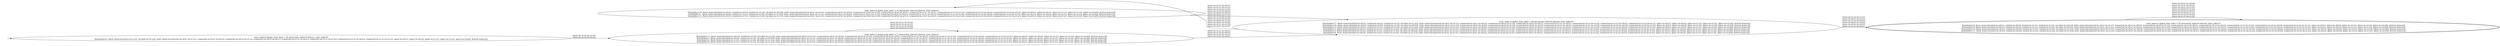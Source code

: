 digraph {
rankdir="LR"
s0[label="state_index=0 global_state_index = 26 abstraction_index=9 abstract_state_index=0
State(index=0, fluent atoms=[(visited loc-x1-y2), (at-robot loc-x1-y2)], static atoms=[(connected loc-x0-y1 loc-x1-y1), (connected loc-x0-y1 loc-x0-y2), (connected loc-x0-y2 loc-x1-y2), (connected loc-x0-y2 loc-x0-y1), (connected loc-x1-y1 loc-x0-y1), (connected loc-x1-y1 loc-x1-y2), (connected loc-x1-y2 loc-x0-y2), (connected loc-x1-y2 loc-x1-y1), (place loc-x0-y1), (place loc-x0-y2), (place loc-x1-y1), (place loc-x1-y2), (place loc-x2-y0)], derived atoms=[])
"]
s1[label="state_index=1 global_state_index = 27 abstraction_index=9 abstract_state_index=1
State(index=15, fluent atoms=[(visited loc-x0-y2), (visited loc-x1-y2), (at-robot loc-x1-y2)], static atoms=[(connected loc-x0-y1 loc-x1-y1), (connected loc-x0-y1 loc-x0-y2), (connected loc-x0-y2 loc-x1-y2), (connected loc-x0-y2 loc-x0-y1), (connected loc-x1-y1 loc-x0-y1), (connected loc-x1-y1 loc-x1-y2), (connected loc-x1-y2 loc-x0-y2), (connected loc-x1-y2 loc-x1-y1), (place loc-x0-y1), (place loc-x0-y2), (place loc-x1-y1), (place loc-x1-y2), (place loc-x2-y0)], derived atoms=[])
State(index=1, fluent atoms=[(visited loc-x0-y2), (visited loc-x1-y2), (at-robot loc-x0-y2)], static atoms=[(connected loc-x0-y1 loc-x1-y1), (connected loc-x0-y1 loc-x0-y2), (connected loc-x0-y2 loc-x1-y2), (connected loc-x0-y2 loc-x0-y1), (connected loc-x1-y1 loc-x0-y1), (connected loc-x1-y1 loc-x1-y2), (connected loc-x1-y2 loc-x0-y2), (connected loc-x1-y2 loc-x1-y1), (place loc-x0-y1), (place loc-x0-y2), (place loc-x1-y1), (place loc-x1-y2), (place loc-x2-y0)], derived atoms=[])
State(index=2, fluent atoms=[(visited loc-x1-y1), (visited loc-x1-y2), (at-robot loc-x1-y1)], static atoms=[(connected loc-x0-y1 loc-x1-y1), (connected loc-x0-y1 loc-x0-y2), (connected loc-x0-y2 loc-x1-y2), (connected loc-x0-y2 loc-x0-y1), (connected loc-x1-y1 loc-x0-y1), (connected loc-x1-y1 loc-x1-y2), (connected loc-x1-y2 loc-x0-y2), (connected loc-x1-y2 loc-x1-y1), (place loc-x0-y1), (place loc-x0-y2), (place loc-x1-y1), (place loc-x1-y2), (place loc-x2-y0)], derived atoms=[])
State(index=4, fluent atoms=[(visited loc-x1-y1), (visited loc-x1-y2), (at-robot loc-x1-y2)], static atoms=[(connected loc-x0-y1 loc-x1-y1), (connected loc-x0-y1 loc-x0-y2), (connected loc-x0-y2 loc-x1-y2), (connected loc-x0-y2 loc-x0-y1), (connected loc-x1-y1 loc-x0-y1), (connected loc-x1-y1 loc-x1-y2), (connected loc-x1-y2 loc-x0-y2), (connected loc-x1-y2 loc-x1-y1), (place loc-x0-y1), (place loc-x0-y2), (place loc-x1-y1), (place loc-x1-y2), (place loc-x2-y0)], derived atoms=[])
"]
s2[label="state_index=2 global_state_index = 28 abstraction_index=9 abstract_state_index=2
State(index=17, fluent atoms=[(visited loc-x0-y1), (visited loc-x0-y2), (visited loc-x1-y2), (at-robot loc-x1-y2)], static atoms=[(connected loc-x0-y1 loc-x1-y1), (connected loc-x0-y1 loc-x0-y2), (connected loc-x0-y2 loc-x1-y2), (connected loc-x0-y2 loc-x0-y1), (connected loc-x1-y1 loc-x0-y1), (connected loc-x1-y1 loc-x1-y2), (connected loc-x1-y2 loc-x0-y2), (connected loc-x1-y2 loc-x1-y1), (place loc-x0-y1), (place loc-x0-y2), (place loc-x1-y1), (place loc-x1-y2), (place loc-x2-y0)], derived atoms=[])
State(index=14, fluent atoms=[(visited loc-x0-y1), (visited loc-x0-y2), (visited loc-x1-y2), (at-robot loc-x0-y1)], static atoms=[(connected loc-x0-y1 loc-x1-y1), (connected loc-x0-y1 loc-x0-y2), (connected loc-x0-y2 loc-x1-y2), (connected loc-x0-y2 loc-x0-y1), (connected loc-x1-y1 loc-x0-y1), (connected loc-x1-y1 loc-x1-y2), (connected loc-x1-y2 loc-x0-y2), (connected loc-x1-y2 loc-x1-y1), (place loc-x0-y1), (place loc-x0-y2), (place loc-x1-y1), (place loc-x1-y2), (place loc-x2-y0)], derived atoms=[])
State(index=13, fluent atoms=[(visited loc-x0-y1), (visited loc-x1-y1), (visited loc-x1-y2), (at-robot loc-x1-y2)], static atoms=[(connected loc-x0-y1 loc-x1-y1), (connected loc-x0-y1 loc-x0-y2), (connected loc-x0-y2 loc-x1-y2), (connected loc-x0-y2 loc-x0-y1), (connected loc-x1-y1 loc-x0-y1), (connected loc-x1-y1 loc-x1-y2), (connected loc-x1-y2 loc-x0-y2), (connected loc-x1-y2 loc-x1-y1), (place loc-x0-y1), (place loc-x0-y2), (place loc-x1-y1), (place loc-x1-y2), (place loc-x2-y0)], derived atoms=[])
State(index=3, fluent atoms=[(visited loc-x0-y1), (visited loc-x1-y1), (visited loc-x1-y2), (at-robot loc-x0-y1)], static atoms=[(connected loc-x0-y1 loc-x1-y1), (connected loc-x0-y1 loc-x0-y2), (connected loc-x0-y2 loc-x1-y2), (connected loc-x0-y2 loc-x0-y1), (connected loc-x1-y1 loc-x0-y1), (connected loc-x1-y1 loc-x1-y2), (connected loc-x1-y2 loc-x0-y2), (connected loc-x1-y2 loc-x1-y1), (place loc-x0-y1), (place loc-x0-y2), (place loc-x1-y1), (place loc-x1-y2), (place loc-x2-y0)], derived atoms=[])
State(index=5, fluent atoms=[(visited loc-x0-y2), (visited loc-x1-y1), (visited loc-x1-y2), (at-robot loc-x0-y2)], static atoms=[(connected loc-x0-y1 loc-x1-y1), (connected loc-x0-y1 loc-x0-y2), (connected loc-x0-y2 loc-x1-y2), (connected loc-x0-y2 loc-x0-y1), (connected loc-x1-y1 loc-x0-y1), (connected loc-x1-y1 loc-x1-y2), (connected loc-x1-y2 loc-x0-y2), (connected loc-x1-y2 loc-x1-y1), (place loc-x0-y1), (place loc-x0-y2), (place loc-x1-y1), (place loc-x1-y2), (place loc-x2-y0)], derived atoms=[])
State(index=8, fluent atoms=[(visited loc-x0-y2), (visited loc-x1-y1), (visited loc-x1-y2), (at-robot loc-x1-y1)], static atoms=[(connected loc-x0-y1 loc-x1-y1), (connected loc-x0-y1 loc-x0-y2), (connected loc-x0-y2 loc-x1-y2), (connected loc-x0-y2 loc-x0-y1), (connected loc-x1-y1 loc-x0-y1), (connected loc-x1-y1 loc-x1-y2), (connected loc-x1-y2 loc-x0-y2), (connected loc-x1-y2 loc-x1-y1), (place loc-x0-y1), (place loc-x0-y2), (place loc-x1-y1), (place loc-x1-y2), (place loc-x2-y0)], derived atoms=[])
"]
s3[peripheries=2,label="state_index=3 global_state_index = 29 abstraction_index=9 abstract_state_index=3
State(index=6, fluent atoms=[(visited loc-x0-y1), (visited loc-x0-y2), (visited loc-x1-y1), (visited loc-x1-y2), (at-robot loc-x0-y1)], static atoms=[(connected loc-x0-y1 loc-x1-y1), (connected loc-x0-y1 loc-x0-y2), (connected loc-x0-y2 loc-x1-y2), (connected loc-x0-y2 loc-x0-y1), (connected loc-x1-y1 loc-x0-y1), (connected loc-x1-y1 loc-x1-y2), (connected loc-x1-y2 loc-x0-y2), (connected loc-x1-y2 loc-x1-y1), (place loc-x0-y1), (place loc-x0-y2), (place loc-x1-y1), (place loc-x1-y2), (place loc-x2-y0)], derived atoms=[])
State(index=9, fluent atoms=[(visited loc-x0-y1), (visited loc-x0-y2), (visited loc-x1-y1), (visited loc-x1-y2), (at-robot loc-x0-y2)], static atoms=[(connected loc-x0-y1 loc-x1-y1), (connected loc-x0-y1 loc-x0-y2), (connected loc-x0-y2 loc-x1-y2), (connected loc-x0-y2 loc-x0-y1), (connected loc-x1-y1 loc-x0-y1), (connected loc-x1-y1 loc-x1-y2), (connected loc-x1-y2 loc-x0-y2), (connected loc-x1-y2 loc-x1-y1), (place loc-x0-y1), (place loc-x0-y2), (place loc-x1-y1), (place loc-x1-y2), (place loc-x2-y0)], derived atoms=[])
State(index=10, fluent atoms=[(visited loc-x0-y1), (visited loc-x0-y2), (visited loc-x1-y1), (visited loc-x1-y2), (at-robot loc-x1-y1)], static atoms=[(connected loc-x0-y1 loc-x1-y1), (connected loc-x0-y1 loc-x0-y2), (connected loc-x0-y2 loc-x1-y2), (connected loc-x0-y2 loc-x0-y1), (connected loc-x1-y1 loc-x0-y1), (connected loc-x1-y1 loc-x1-y2), (connected loc-x1-y2 loc-x0-y2), (connected loc-x1-y2 loc-x1-y1), (place loc-x0-y1), (place loc-x0-y2), (place loc-x1-y1), (place loc-x1-y2), (place loc-x2-y0)], derived atoms=[])
State(index=11, fluent atoms=[(visited loc-x0-y1), (visited loc-x0-y2), (visited loc-x1-y1), (visited loc-x1-y2), (at-robot loc-x1-y2)], static atoms=[(connected loc-x0-y1 loc-x1-y1), (connected loc-x0-y1 loc-x0-y2), (connected loc-x0-y2 loc-x1-y2), (connected loc-x0-y2 loc-x0-y1), (connected loc-x1-y1 loc-x0-y1), (connected loc-x1-y1 loc-x1-y2), (connected loc-x1-y2 loc-x0-y2), (connected loc-x1-y2 loc-x1-y1), (place loc-x0-y1), (place loc-x0-y2), (place loc-x1-y1), (place loc-x1-y2), (place loc-x2-y0)], derived atoms=[])
"]
s4[label="state_index=4 global_state_index = 30 abstraction_index=9 abstract_state_index=4
State(index=16, fluent atoms=[(visited loc-x0-y1), (visited loc-x0-y2), (visited loc-x1-y2), (at-robot loc-x0-y2)], static atoms=[(connected loc-x0-y1 loc-x1-y1), (connected loc-x0-y1 loc-x0-y2), (connected loc-x0-y2 loc-x1-y2), (connected loc-x0-y2 loc-x0-y1), (connected loc-x1-y1 loc-x0-y1), (connected loc-x1-y1 loc-x1-y2), (connected loc-x1-y2 loc-x0-y2), (connected loc-x1-y2 loc-x1-y1), (place loc-x0-y1), (place loc-x0-y2), (place loc-x1-y1), (place loc-x1-y2), (place loc-x2-y0)], derived atoms=[])
State(index=7, fluent atoms=[(visited loc-x0-y2), (visited loc-x1-y1), (visited loc-x1-y2), (at-robot loc-x1-y2)], static atoms=[(connected loc-x0-y1 loc-x1-y1), (connected loc-x0-y1 loc-x0-y2), (connected loc-x0-y2 loc-x1-y2), (connected loc-x0-y2 loc-x0-y1), (connected loc-x1-y1 loc-x0-y1), (connected loc-x1-y1 loc-x1-y2), (connected loc-x1-y2 loc-x0-y2), (connected loc-x1-y2 loc-x1-y1), (place loc-x0-y1), (place loc-x0-y2), (place loc-x1-y1), (place loc-x1-y2), (place loc-x2-y0)], derived atoms=[])
State(index=12, fluent atoms=[(visited loc-x0-y1), (visited loc-x1-y1), (visited loc-x1-y2), (at-robot loc-x1-y1)], static atoms=[(connected loc-x0-y1 loc-x1-y1), (connected loc-x0-y1 loc-x0-y2), (connected loc-x0-y2 loc-x1-y2), (connected loc-x0-y2 loc-x0-y1), (connected loc-x1-y1 loc-x0-y1), (connected loc-x1-y1 loc-x1-y2), (connected loc-x1-y2 loc-x0-y2), (connected loc-x1-y2 loc-x1-y1), (place loc-x0-y1), (place loc-x0-y2), (place loc-x1-y1), (place loc-x1-y2), (place loc-x2-y0)], derived atoms=[])
"]
Dangling [ label = "", style = invis ]
{ rank = same; Dangling }
Dangling -> s0
{ rank = same; s0}
{ rank = same; s1,s4}
{ rank = same; s2}
{ rank = same; s3}
s0->s1 [label="(move loc-x1-y2 loc-x1-y1)
(move loc-x1-y2 loc-x0-y2)
"]
s1->s1 [label="(move loc-x1-y1 loc-x1-y2)
(move loc-x1-y2 loc-x1-y1)
(move loc-x1-y2 loc-x0-y2)
(move loc-x0-y2 loc-x1-y2)
"]
s1->s2 [label="(move loc-x1-y1 loc-x0-y1)
(move loc-x1-y2 loc-x0-y2)
(move loc-x1-y2 loc-x1-y1)
(move loc-x0-y2 loc-x0-y1)
"]
s2->s3 [label="(move loc-x1-y2 loc-x1-y1)
(move loc-x0-y1 loc-x1-y1)
(move loc-x1-y2 loc-x0-y2)
(move loc-x0-y1 loc-x0-y2)
(move loc-x0-y2 loc-x0-y1)
(move loc-x1-y1 loc-x0-y1)
"]
s2->s4 [label="(move loc-x1-y2 loc-x1-y1)
(move loc-x1-y2 loc-x0-y2)
(move loc-x0-y2 loc-x1-y2)
(move loc-x0-y1 loc-x0-y2)
(move loc-x1-y1 loc-x1-y2)
(move loc-x0-y1 loc-x1-y1)
"]
s3->s3 [label="(move loc-x0-y1 loc-x0-y2)
(move loc-x1-y1 loc-x0-y1)
(move loc-x0-y1 loc-x1-y1)
(move loc-x0-y2 loc-x1-y2)
(move loc-x0-y2 loc-x0-y1)
(move loc-x1-y2 loc-x1-y1)
(move loc-x1-y2 loc-x0-y2)
(move loc-x1-y1 loc-x1-y2)
"]
s4->s2 [label="(move loc-x1-y1 loc-x0-y1)
(move loc-x1-y1 loc-x1-y2)
(move loc-x1-y2 loc-x1-y1)
(move loc-x1-y2 loc-x0-y2)
(move loc-x0-y2 loc-x0-y1)
(move loc-x0-y2 loc-x1-y2)
"]
}
